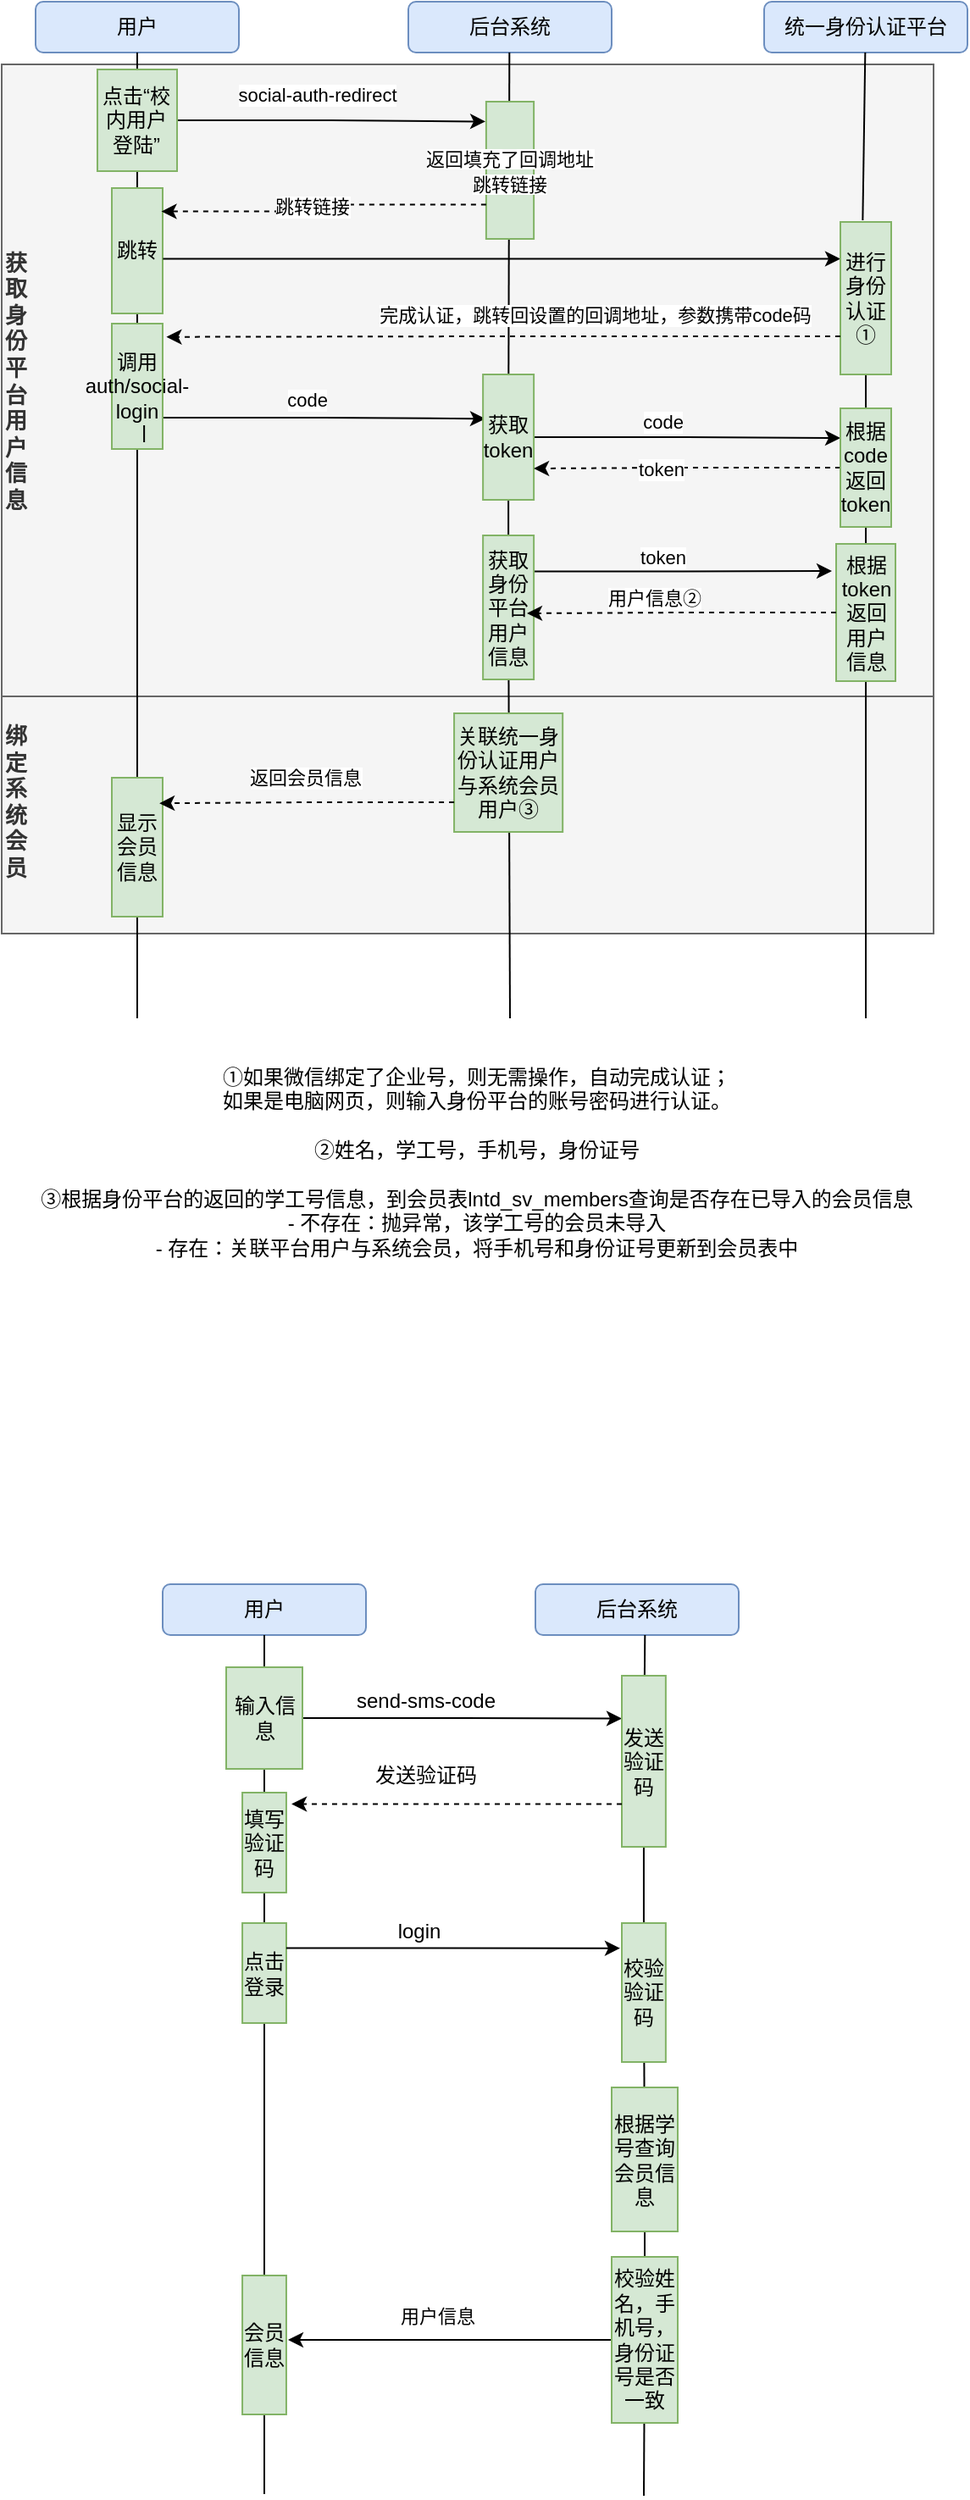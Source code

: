 <mxfile version="24.2.5" type="device">
  <diagram name="第 1 页" id="NzR42JxpOrKOyWGY1SGu">
    <mxGraphModel dx="989" dy="577" grid="0" gridSize="10" guides="1" tooltips="1" connect="1" arrows="1" fold="1" page="1" pageScale="1" pageWidth="827" pageHeight="1169" math="0" shadow="0">
      <root>
        <mxCell id="0" />
        <mxCell id="1" parent="0" />
        <mxCell id="AQFuf9OSTb0MlMAUStru-87" value="&lt;span style=&quot;font-size: 13px;&quot;&gt;&lt;b&gt;绑&lt;/b&gt;&lt;/span&gt;&lt;div&gt;&lt;span style=&quot;font-size: 13px;&quot;&gt;&lt;b&gt;定&lt;/b&gt;&lt;/span&gt;&lt;/div&gt;&lt;div&gt;&lt;span style=&quot;font-size: 13px;&quot;&gt;&lt;b&gt;系&lt;/b&gt;&lt;/span&gt;&lt;/div&gt;&lt;div&gt;&lt;span style=&quot;font-size: 13px;&quot;&gt;&lt;b&gt;统&lt;/b&gt;&lt;/span&gt;&lt;/div&gt;&lt;div&gt;&lt;span style=&quot;font-size: 13px;&quot;&gt;&lt;b&gt;会&lt;/b&gt;&lt;/span&gt;&lt;/div&gt;&lt;div&gt;&lt;span style=&quot;font-size: 13px;&quot;&gt;&lt;b&gt;员&lt;/b&gt;&lt;/span&gt;&lt;/div&gt;&lt;div&gt;&lt;div&gt;&lt;div style=&quot;font-size: 13px;&quot;&gt;&lt;span style=&quot;font-size: 13px;&quot;&gt;&lt;br style=&quot;font-size: 13px;&quot;&gt;&lt;/span&gt;&lt;/div&gt;&lt;/div&gt;&lt;/div&gt;" style="rounded=0;whiteSpace=wrap;html=1;verticalAlign=middle;align=left;fontSize=13;fillColor=#f5f5f5;strokeColor=#666666;fontColor=#333333;" vertex="1" parent="1">
          <mxGeometry x="80" y="680" width="550" height="140" as="geometry" />
        </mxCell>
        <mxCell id="AQFuf9OSTb0MlMAUStru-86" value="获&lt;div&gt;取&lt;/div&gt;&lt;div&gt;身&lt;/div&gt;&lt;div&gt;份&lt;/div&gt;&lt;div&gt;平&lt;/div&gt;&lt;div&gt;台&lt;/div&gt;&lt;div&gt;用&lt;/div&gt;&lt;div&gt;户&lt;/div&gt;&lt;div&gt;信&lt;/div&gt;&lt;div&gt;息&lt;/div&gt;" style="rounded=0;whiteSpace=wrap;html=1;fontSize=13;fontStyle=1;fillColor=#f5f5f5;strokeColor=#666666;fontColor=#333333;align=left;" vertex="1" parent="1">
          <mxGeometry x="80" y="307" width="550" height="373" as="geometry" />
        </mxCell>
        <mxCell id="AQFuf9OSTb0MlMAUStru-1" value="用户" style="rounded=1;whiteSpace=wrap;html=1;fillColor=#dae8fc;strokeColor=#6c8ebf;" vertex="1" parent="1">
          <mxGeometry x="100" y="270" width="120" height="30" as="geometry" />
        </mxCell>
        <mxCell id="AQFuf9OSTb0MlMAUStru-2" value="后台系统" style="rounded=1;whiteSpace=wrap;html=1;fillColor=#dae8fc;strokeColor=#6c8ebf;" vertex="1" parent="1">
          <mxGeometry x="320" y="270" width="120" height="30" as="geometry" />
        </mxCell>
        <mxCell id="AQFuf9OSTb0MlMAUStru-3" value="统一身份认证平台" style="rounded=1;whiteSpace=wrap;html=1;fillColor=#dae8fc;strokeColor=#6c8ebf;" vertex="1" parent="1">
          <mxGeometry x="530" y="270" width="120" height="30" as="geometry" />
        </mxCell>
        <mxCell id="AQFuf9OSTb0MlMAUStru-4" value="" style="endArrow=none;html=1;rounded=0;" edge="1" parent="1" source="AQFuf9OSTb0MlMAUStru-7">
          <mxGeometry width="50" height="50" relative="1" as="geometry">
            <mxPoint x="160" y="710" as="sourcePoint" />
            <mxPoint x="160" y="300" as="targetPoint" />
          </mxGeometry>
        </mxCell>
        <mxCell id="AQFuf9OSTb0MlMAUStru-5" value="" style="endArrow=none;html=1;rounded=0;" edge="1" parent="1" source="AQFuf9OSTb0MlMAUStru-54">
          <mxGeometry width="50" height="50" relative="1" as="geometry">
            <mxPoint x="380" y="710" as="sourcePoint" />
            <mxPoint x="379.66" y="300" as="targetPoint" />
          </mxGeometry>
        </mxCell>
        <mxCell id="AQFuf9OSTb0MlMAUStru-6" value="" style="endArrow=none;html=1;rounded=0;" edge="1" parent="1">
          <mxGeometry width="50" height="50" relative="1" as="geometry">
            <mxPoint x="588.18" y="399.0" as="sourcePoint" />
            <mxPoint x="589.66" y="300" as="targetPoint" />
          </mxGeometry>
        </mxCell>
        <mxCell id="AQFuf9OSTb0MlMAUStru-8" value="" style="endArrow=none;html=1;rounded=0;" edge="1" parent="1" source="AQFuf9OSTb0MlMAUStru-24" target="AQFuf9OSTb0MlMAUStru-7">
          <mxGeometry width="50" height="50" relative="1" as="geometry">
            <mxPoint x="160" y="710" as="sourcePoint" />
            <mxPoint x="160" y="300" as="targetPoint" />
          </mxGeometry>
        </mxCell>
        <mxCell id="AQFuf9OSTb0MlMAUStru-21" style="edgeStyle=orthogonalEdgeStyle;rounded=0;orthogonalLoop=1;jettySize=auto;html=1;entryX=-0.015;entryY=0.145;entryDx=0;entryDy=0;entryPerimeter=0;" edge="1" parent="1" source="AQFuf9OSTb0MlMAUStru-7" target="AQFuf9OSTb0MlMAUStru-16">
          <mxGeometry relative="1" as="geometry">
            <mxPoint x="340" y="345" as="targetPoint" />
          </mxGeometry>
        </mxCell>
        <mxCell id="AQFuf9OSTb0MlMAUStru-22" value="social-auth-redirect" style="edgeLabel;html=1;align=center;verticalAlign=middle;resizable=0;points=[];" vertex="1" connectable="0" parent="AQFuf9OSTb0MlMAUStru-21">
          <mxGeometry x="-0.325" y="2" relative="1" as="geometry">
            <mxPoint x="21" y="-13" as="offset" />
          </mxGeometry>
        </mxCell>
        <mxCell id="AQFuf9OSTb0MlMAUStru-7" value="点击“校内用户登陆”" style="rounded=0;whiteSpace=wrap;html=1;fillColor=#d5e8d4;strokeColor=#82b366;" vertex="1" parent="1">
          <mxGeometry x="136.49" y="310" width="47.02" height="60" as="geometry" />
        </mxCell>
        <mxCell id="AQFuf9OSTb0MlMAUStru-16" value="&lt;span style=&quot;font-size: 11px; text-wrap: nowrap; background-color: rgb(255, 255, 255);&quot;&gt;返回填充了回调地址&lt;/span&gt;&lt;br style=&quot;font-size: 11px; text-wrap: nowrap;&quot;&gt;&lt;span style=&quot;font-size: 11px; text-wrap: nowrap; background-color: rgb(255, 255, 255);&quot;&gt;跳转链接&lt;/span&gt;" style="rounded=0;whiteSpace=wrap;html=1;fillColor=#d5e8d4;strokeColor=#82b366;" vertex="1" parent="1">
          <mxGeometry x="365.94" y="329" width="28.12" height="81" as="geometry" />
        </mxCell>
        <mxCell id="AQFuf9OSTb0MlMAUStru-31" value="&lt;span style=&quot;text-wrap: wrap;&quot;&gt;①&lt;/span&gt;如果微信绑定了企业号，则无需操作，自动完成认证；&lt;br&gt;&lt;span style=&quot;background-color: initial;&quot;&gt;如果是电脑网页，则输入身份平台的账号密码进行认证。&lt;/span&gt;&lt;div&gt;&lt;br&gt;&lt;div&gt;②姓名，学工号，手机号，身份证号&lt;span style=&quot;background-color: initial;&quot;&gt;&lt;br&gt;&lt;/span&gt;&lt;/div&gt;&lt;/div&gt;&lt;div&gt;&lt;br&gt;&lt;/div&gt;&lt;div&gt;③根据身份平台的返回的学工号信息，到会员表lntd_sv_members查询是否存在已导入的会员信息&lt;br&gt;- 不存在：抛异常，该学工号的会员未导入&lt;/div&gt;&lt;div&gt;- 存在：关联平台用户与系统会员，将手机号和身份证号更新到会员表中&lt;/div&gt;" style="text;html=1;align=center;verticalAlign=middle;resizable=0;points=[];autosize=1;strokeColor=none;fillColor=none;" vertex="1" parent="1">
          <mxGeometry x="90.0" y="890" width="540" height="130" as="geometry" />
        </mxCell>
        <mxCell id="AQFuf9OSTb0MlMAUStru-37" value="" style="endArrow=none;html=1;rounded=0;entryX=0.5;entryY=1;entryDx=0;entryDy=0;" edge="1" parent="1" target="AQFuf9OSTb0MlMAUStru-44">
          <mxGeometry width="50" height="50" relative="1" as="geometry">
            <mxPoint x="590.0" y="520" as="sourcePoint" />
            <mxPoint x="587.87" y="490" as="targetPoint" />
          </mxGeometry>
        </mxCell>
        <mxCell id="AQFuf9OSTb0MlMAUStru-39" value="" style="endArrow=none;html=1;rounded=0;" edge="1" parent="1" source="AQFuf9OSTb0MlMAUStru-46" target="AQFuf9OSTb0MlMAUStru-24">
          <mxGeometry width="50" height="50" relative="1" as="geometry">
            <mxPoint x="160" y="710" as="sourcePoint" />
            <mxPoint x="160" y="370" as="targetPoint" />
          </mxGeometry>
        </mxCell>
        <mxCell id="AQFuf9OSTb0MlMAUStru-24" value="跳转" style="rounded=0;whiteSpace=wrap;html=1;fillColor=#d5e8d4;strokeColor=#82b366;" vertex="1" parent="1">
          <mxGeometry x="145" y="380" width="30" height="74" as="geometry" />
        </mxCell>
        <mxCell id="AQFuf9OSTb0MlMAUStru-40" style="edgeStyle=orthogonalEdgeStyle;rounded=0;orthogonalLoop=1;jettySize=auto;html=1;exitX=0;exitY=0.75;exitDx=0;exitDy=0;entryX=0.975;entryY=0.186;entryDx=0;entryDy=0;entryPerimeter=0;dashed=1;" edge="1" parent="1" source="AQFuf9OSTb0MlMAUStru-16" target="AQFuf9OSTb0MlMAUStru-24">
          <mxGeometry relative="1" as="geometry" />
        </mxCell>
        <mxCell id="AQFuf9OSTb0MlMAUStru-42" value="跳转链接" style="edgeLabel;html=1;align=center;verticalAlign=middle;resizable=0;points=[];" vertex="1" connectable="0" parent="AQFuf9OSTb0MlMAUStru-40">
          <mxGeometry x="0.18" y="1" relative="1" as="geometry">
            <mxPoint x="8" y="-4" as="offset" />
          </mxGeometry>
        </mxCell>
        <mxCell id="AQFuf9OSTb0MlMAUStru-41" style="edgeStyle=orthogonalEdgeStyle;rounded=0;orthogonalLoop=1;jettySize=auto;html=1;exitX=1.007;exitY=0.565;exitDx=0;exitDy=0;exitPerimeter=0;entryX=0;entryY=0.25;entryDx=0;entryDy=0;" edge="1" parent="1" source="AQFuf9OSTb0MlMAUStru-24">
          <mxGeometry relative="1" as="geometry">
            <mxPoint x="575.0" y="421.75" as="targetPoint" />
          </mxGeometry>
        </mxCell>
        <mxCell id="AQFuf9OSTb0MlMAUStru-44" value="进行身份认证①" style="rounded=0;whiteSpace=wrap;html=1;fillColor=#d5e8d4;strokeColor=#82b366;" vertex="1" parent="1">
          <mxGeometry x="575" y="400" width="30" height="90" as="geometry" />
        </mxCell>
        <mxCell id="AQFuf9OSTb0MlMAUStru-47" value="" style="endArrow=none;html=1;rounded=0;" edge="1" parent="1" source="AQFuf9OSTb0MlMAUStru-82" target="AQFuf9OSTb0MlMAUStru-46">
          <mxGeometry width="50" height="50" relative="1" as="geometry">
            <mxPoint x="160" y="840" as="sourcePoint" />
            <mxPoint x="160" y="454" as="targetPoint" />
          </mxGeometry>
        </mxCell>
        <mxCell id="AQFuf9OSTb0MlMAUStru-56" style="edgeStyle=orthogonalEdgeStyle;rounded=0;orthogonalLoop=1;jettySize=auto;html=1;exitX=1;exitY=0.75;exitDx=0;exitDy=0;entryX=0.047;entryY=0.353;entryDx=0;entryDy=0;entryPerimeter=0;" edge="1" parent="1" source="AQFuf9OSTb0MlMAUStru-46" target="AQFuf9OSTb0MlMAUStru-54">
          <mxGeometry relative="1" as="geometry">
            <mxPoint x="290" y="510" as="targetPoint" />
            <Array as="points">
              <mxPoint x="270" y="515" />
            </Array>
          </mxGeometry>
        </mxCell>
        <mxCell id="AQFuf9OSTb0MlMAUStru-63" value="code" style="edgeLabel;html=1;align=center;verticalAlign=middle;resizable=0;points=[];" vertex="1" connectable="0" parent="AQFuf9OSTb0MlMAUStru-56">
          <mxGeometry x="-0.291" relative="1" as="geometry">
            <mxPoint x="17" y="-11" as="offset" />
          </mxGeometry>
        </mxCell>
        <mxCell id="AQFuf9OSTb0MlMAUStru-46" value="调用auth/social-login" style="rounded=0;whiteSpace=wrap;html=1;fillColor=#d5e8d4;strokeColor=#82b366;" vertex="1" parent="1">
          <mxGeometry x="145" y="460" width="30" height="74" as="geometry" />
        </mxCell>
        <mxCell id="AQFuf9OSTb0MlMAUStru-50" style="edgeStyle=orthogonalEdgeStyle;rounded=0;orthogonalLoop=1;jettySize=auto;html=1;exitX=0;exitY=0.75;exitDx=0;exitDy=0;entryX=1.074;entryY=0.106;entryDx=0;entryDy=0;entryPerimeter=0;dashed=1;" edge="1" parent="1" source="AQFuf9OSTb0MlMAUStru-44" target="AQFuf9OSTb0MlMAUStru-46">
          <mxGeometry relative="1" as="geometry" />
        </mxCell>
        <mxCell id="AQFuf9OSTb0MlMAUStru-51" value="完成认证，跳转回设置的回调地址，参数携带code码" style="edgeLabel;html=1;align=center;verticalAlign=middle;resizable=0;points=[];" vertex="1" connectable="0" parent="AQFuf9OSTb0MlMAUStru-50">
          <mxGeometry x="-0.228" y="-2" relative="1" as="geometry">
            <mxPoint x="8" y="-11" as="offset" />
          </mxGeometry>
        </mxCell>
        <mxCell id="AQFuf9OSTb0MlMAUStru-55" value="" style="endArrow=none;html=1;rounded=0;" edge="1" parent="1" source="AQFuf9OSTb0MlMAUStru-68" target="AQFuf9OSTb0MlMAUStru-54">
          <mxGeometry width="50" height="50" relative="1" as="geometry">
            <mxPoint x="380" y="780" as="sourcePoint" />
            <mxPoint x="379.66" y="300" as="targetPoint" />
          </mxGeometry>
        </mxCell>
        <mxCell id="AQFuf9OSTb0MlMAUStru-66" style="edgeStyle=orthogonalEdgeStyle;rounded=0;orthogonalLoop=1;jettySize=auto;html=1;exitX=1;exitY=0.5;exitDx=0;exitDy=0;entryX=0;entryY=0.25;entryDx=0;entryDy=0;" edge="1" parent="1" source="AQFuf9OSTb0MlMAUStru-54" target="AQFuf9OSTb0MlMAUStru-65">
          <mxGeometry relative="1" as="geometry" />
        </mxCell>
        <mxCell id="AQFuf9OSTb0MlMAUStru-70" value="code" style="edgeLabel;html=1;align=center;verticalAlign=middle;resizable=0;points=[];" vertex="1" connectable="0" parent="AQFuf9OSTb0MlMAUStru-66">
          <mxGeometry x="-0.388" y="1" relative="1" as="geometry">
            <mxPoint x="20" y="-8" as="offset" />
          </mxGeometry>
        </mxCell>
        <mxCell id="AQFuf9OSTb0MlMAUStru-54" value="获取token" style="rounded=0;whiteSpace=wrap;html=1;fillColor=#d5e8d4;strokeColor=#82b366;" vertex="1" parent="1">
          <mxGeometry x="364.06" y="490" width="30" height="74" as="geometry" />
        </mxCell>
        <mxCell id="AQFuf9OSTb0MlMAUStru-62" value="" style="endArrow=none;html=1;rounded=0;entryX=0.5;entryY=1;entryDx=0;entryDy=0;" edge="1" parent="1" source="AQFuf9OSTb0MlMAUStru-73" target="AQFuf9OSTb0MlMAUStru-65">
          <mxGeometry width="50" height="50" relative="1" as="geometry">
            <mxPoint x="590" y="780" as="sourcePoint" />
            <mxPoint x="590.0" y="594" as="targetPoint" />
          </mxGeometry>
        </mxCell>
        <mxCell id="AQFuf9OSTb0MlMAUStru-67" style="edgeStyle=orthogonalEdgeStyle;rounded=0;orthogonalLoop=1;jettySize=auto;html=1;exitX=0;exitY=0.5;exitDx=0;exitDy=0;entryX=1;entryY=0.75;entryDx=0;entryDy=0;dashed=1;" edge="1" parent="1" source="AQFuf9OSTb0MlMAUStru-65" target="AQFuf9OSTb0MlMAUStru-54">
          <mxGeometry relative="1" as="geometry" />
        </mxCell>
        <mxCell id="AQFuf9OSTb0MlMAUStru-71" value="token" style="edgeLabel;html=1;align=center;verticalAlign=middle;resizable=0;points=[];" vertex="1" connectable="0" parent="AQFuf9OSTb0MlMAUStru-67">
          <mxGeometry x="0.175" relative="1" as="geometry">
            <mxPoint as="offset" />
          </mxGeometry>
        </mxCell>
        <mxCell id="AQFuf9OSTb0MlMAUStru-65" value="根据code返回token" style="rounded=0;whiteSpace=wrap;html=1;fillColor=#d5e8d4;strokeColor=#82b366;" vertex="1" parent="1">
          <mxGeometry x="575" y="510" width="30" height="70" as="geometry" />
        </mxCell>
        <mxCell id="AQFuf9OSTb0MlMAUStru-69" value="" style="endArrow=none;html=1;rounded=0;" edge="1" parent="1" target="AQFuf9OSTb0MlMAUStru-68">
          <mxGeometry width="50" height="50" relative="1" as="geometry">
            <mxPoint x="380" y="870" as="sourcePoint" />
            <mxPoint x="379" y="564" as="targetPoint" />
          </mxGeometry>
        </mxCell>
        <mxCell id="AQFuf9OSTb0MlMAUStru-72" style="edgeStyle=orthogonalEdgeStyle;rounded=0;orthogonalLoop=1;jettySize=auto;html=1;exitX=1;exitY=0.25;exitDx=0;exitDy=0;" edge="1" parent="1" source="AQFuf9OSTb0MlMAUStru-68">
          <mxGeometry relative="1" as="geometry">
            <mxPoint x="570" y="606" as="targetPoint" />
          </mxGeometry>
        </mxCell>
        <mxCell id="AQFuf9OSTb0MlMAUStru-114" value="token" style="edgeLabel;html=1;align=center;verticalAlign=middle;resizable=0;points=[];" vertex="1" connectable="0" parent="AQFuf9OSTb0MlMAUStru-72">
          <mxGeometry x="-0.069" y="1" relative="1" as="geometry">
            <mxPoint x="-6" y="-8" as="offset" />
          </mxGeometry>
        </mxCell>
        <mxCell id="AQFuf9OSTb0MlMAUStru-68" value="获取身份平台用户信息" style="rounded=0;whiteSpace=wrap;html=1;fillColor=#d5e8d4;strokeColor=#82b366;" vertex="1" parent="1">
          <mxGeometry x="364.06" y="585" width="30" height="85" as="geometry" />
        </mxCell>
        <mxCell id="AQFuf9OSTb0MlMAUStru-74" value="" style="endArrow=none;html=1;rounded=0;entryX=0.5;entryY=1;entryDx=0;entryDy=0;" edge="1" parent="1" target="AQFuf9OSTb0MlMAUStru-73">
          <mxGeometry width="50" height="50" relative="1" as="geometry">
            <mxPoint x="590" y="870" as="sourcePoint" />
            <mxPoint x="590" y="580" as="targetPoint" />
          </mxGeometry>
        </mxCell>
        <mxCell id="AQFuf9OSTb0MlMAUStru-73" value="根据token返回用户信息" style="rounded=0;whiteSpace=wrap;html=1;fillColor=#d5e8d4;strokeColor=#82b366;" vertex="1" parent="1">
          <mxGeometry x="572.5" y="590" width="35" height="81" as="geometry" />
        </mxCell>
        <mxCell id="AQFuf9OSTb0MlMAUStru-76" style="edgeStyle=orthogonalEdgeStyle;rounded=0;orthogonalLoop=1;jettySize=auto;html=1;dashed=1;entryX=0.865;entryY=0.541;entryDx=0;entryDy=0;entryPerimeter=0;" edge="1" parent="1" source="AQFuf9OSTb0MlMAUStru-73" target="AQFuf9OSTb0MlMAUStru-68">
          <mxGeometry relative="1" as="geometry">
            <mxPoint x="400" y="631" as="targetPoint" />
          </mxGeometry>
        </mxCell>
        <mxCell id="AQFuf9OSTb0MlMAUStru-78" value="用户信息②" style="edgeLabel;html=1;align=center;verticalAlign=middle;resizable=0;points=[];" vertex="1" connectable="0" parent="AQFuf9OSTb0MlMAUStru-76">
          <mxGeometry x="0.357" y="1" relative="1" as="geometry">
            <mxPoint x="16" y="-10" as="offset" />
          </mxGeometry>
        </mxCell>
        <mxCell id="AQFuf9OSTb0MlMAUStru-80" value="关联统一身份认证用户与系统会员用户③" style="rounded=0;whiteSpace=wrap;html=1;fillColor=#d5e8d4;strokeColor=#82b366;" vertex="1" parent="1">
          <mxGeometry x="347.03" y="690" width="64.06" height="70" as="geometry" />
        </mxCell>
        <mxCell id="AQFuf9OSTb0MlMAUStru-83" value="" style="endArrow=none;html=1;rounded=0;" edge="1" parent="1" target="AQFuf9OSTb0MlMAUStru-82">
          <mxGeometry width="50" height="50" relative="1" as="geometry">
            <mxPoint x="160" y="870" as="sourcePoint" />
            <mxPoint x="160" y="534" as="targetPoint" />
          </mxGeometry>
        </mxCell>
        <mxCell id="AQFuf9OSTb0MlMAUStru-82" value="显示会员信息" style="rounded=0;whiteSpace=wrap;html=1;fillColor=#d5e8d4;strokeColor=#82b366;" vertex="1" parent="1">
          <mxGeometry x="145" y="728" width="30" height="82" as="geometry" />
        </mxCell>
        <mxCell id="AQFuf9OSTb0MlMAUStru-84" style="edgeStyle=orthogonalEdgeStyle;rounded=0;orthogonalLoop=1;jettySize=auto;html=1;exitX=0;exitY=0.75;exitDx=0;exitDy=0;entryX=0.936;entryY=0.184;entryDx=0;entryDy=0;entryPerimeter=0;dashed=1;" edge="1" parent="1" source="AQFuf9OSTb0MlMAUStru-80" target="AQFuf9OSTb0MlMAUStru-82">
          <mxGeometry relative="1" as="geometry" />
        </mxCell>
        <mxCell id="AQFuf9OSTb0MlMAUStru-85" value="返回会员信息" style="edgeLabel;html=1;align=center;verticalAlign=middle;resizable=0;points=[];" vertex="1" connectable="0" parent="AQFuf9OSTb0MlMAUStru-84">
          <mxGeometry x="0.117" y="2" relative="1" as="geometry">
            <mxPoint x="9" y="-17" as="offset" />
          </mxGeometry>
        </mxCell>
        <mxCell id="AQFuf9OSTb0MlMAUStru-88" value="用户" style="rounded=1;whiteSpace=wrap;html=1;fillColor=#dae8fc;strokeColor=#6c8ebf;" vertex="1" parent="1">
          <mxGeometry x="175" y="1204" width="120" height="30" as="geometry" />
        </mxCell>
        <mxCell id="AQFuf9OSTb0MlMAUStru-89" value="后台系统" style="rounded=1;whiteSpace=wrap;html=1;fillColor=#dae8fc;strokeColor=#6c8ebf;" vertex="1" parent="1">
          <mxGeometry x="395" y="1204" width="120" height="30" as="geometry" />
        </mxCell>
        <mxCell id="AQFuf9OSTb0MlMAUStru-91" value="" style="endArrow=none;html=1;rounded=0;" edge="1" parent="1">
          <mxGeometry width="50" height="50" relative="1" as="geometry">
            <mxPoint x="164.06" y="530" as="sourcePoint" />
            <mxPoint x="164.06" y="520" as="targetPoint" />
          </mxGeometry>
        </mxCell>
        <mxCell id="AQFuf9OSTb0MlMAUStru-92" value="" style="endArrow=none;html=1;rounded=0;" edge="1" parent="1" source="AQFuf9OSTb0MlMAUStru-102">
          <mxGeometry width="50" height="50" relative="1" as="geometry">
            <mxPoint x="235" y="1574" as="sourcePoint" />
            <mxPoint x="235" y="1234" as="targetPoint" />
          </mxGeometry>
        </mxCell>
        <mxCell id="AQFuf9OSTb0MlMAUStru-93" value="" style="endArrow=none;html=1;rounded=0;" edge="1" parent="1" source="AQFuf9OSTb0MlMAUStru-96">
          <mxGeometry width="50" height="50" relative="1" as="geometry">
            <mxPoint x="460" y="1574" as="sourcePoint" />
            <mxPoint x="459.66" y="1234" as="targetPoint" />
          </mxGeometry>
        </mxCell>
        <mxCell id="AQFuf9OSTb0MlMAUStru-101" style="edgeStyle=orthogonalEdgeStyle;rounded=0;orthogonalLoop=1;jettySize=auto;html=1;entryX=0;entryY=0.25;entryDx=0;entryDy=0;" edge="1" parent="1" source="AQFuf9OSTb0MlMAUStru-95" target="AQFuf9OSTb0MlMAUStru-96">
          <mxGeometry relative="1" as="geometry" />
        </mxCell>
        <mxCell id="AQFuf9OSTb0MlMAUStru-95" value="输入信息" style="rounded=0;whiteSpace=wrap;html=1;fillColor=#d5e8d4;strokeColor=#82b366;" vertex="1" parent="1">
          <mxGeometry x="212.5" y="1253" width="45" height="60" as="geometry" />
        </mxCell>
        <mxCell id="AQFuf9OSTb0MlMAUStru-100" value="" style="endArrow=none;html=1;rounded=0;" edge="1" parent="1" source="AQFuf9OSTb0MlMAUStru-108" target="AQFuf9OSTb0MlMAUStru-96">
          <mxGeometry width="50" height="50" relative="1" as="geometry">
            <mxPoint x="460" y="1574" as="sourcePoint" />
            <mxPoint x="459.66" y="1234" as="targetPoint" />
          </mxGeometry>
        </mxCell>
        <mxCell id="AQFuf9OSTb0MlMAUStru-96" value="发送验证码" style="rounded=0;whiteSpace=wrap;html=1;fillColor=#d5e8d4;strokeColor=#82b366;" vertex="1" parent="1">
          <mxGeometry x="446" y="1258" width="25.94" height="101" as="geometry" />
        </mxCell>
        <mxCell id="AQFuf9OSTb0MlMAUStru-103" value="" style="endArrow=none;html=1;rounded=0;" edge="1" parent="1" source="AQFuf9OSTb0MlMAUStru-118" target="AQFuf9OSTb0MlMAUStru-102">
          <mxGeometry width="50" height="50" relative="1" as="geometry">
            <mxPoint x="235" y="1624" as="sourcePoint" />
            <mxPoint x="235" y="1234" as="targetPoint" />
          </mxGeometry>
        </mxCell>
        <mxCell id="AQFuf9OSTb0MlMAUStru-102" value="填写验证码" style="rounded=0;whiteSpace=wrap;html=1;fillColor=#d5e8d4;strokeColor=#82b366;" vertex="1" parent="1">
          <mxGeometry x="222.03" y="1327" width="25.94" height="59" as="geometry" />
        </mxCell>
        <mxCell id="AQFuf9OSTb0MlMAUStru-104" value="&lt;div data-docx-has-block-data=&quot;false&quot; data-lark-html-role=&quot;root&quot; data-page-id=&quot;VS8zdTGSBoKcqVxtS39cNMvMnrf&quot;&gt;&lt;div class=&quot;old-record-id-CuH5dumeUomcyLxsZYCcOXHNnre&quot;&gt;send-sms-code&lt;/div&gt;&lt;/div&gt;&lt;span class=&quot;lark-record-clipboard&quot; data-lark-record-format=&quot;docx/text&quot; data-lark-record-data=&quot;{&amp;quot;rootId&amp;quot;:&amp;quot;VS8zdTGSBoKcqVxtS39cNMvMnrf&amp;quot;,&amp;quot;text&amp;quot;:{&amp;quot;initialAttributedTexts&amp;quot;:{&amp;quot;text&amp;quot;:{&amp;quot;0&amp;quot;:&amp;quot;send-sms-code&amp;quot;},&amp;quot;attribs&amp;quot;:{&amp;quot;0&amp;quot;:&amp;quot;*0+d&amp;quot;}},&amp;quot;apool&amp;quot;:{&amp;quot;numToAttrib&amp;quot;:{&amp;quot;0&amp;quot;:[&amp;quot;author&amp;quot;,&amp;quot;7294858456832458780&amp;quot;]},&amp;quot;nextNum&amp;quot;:1}},&amp;quot;type&amp;quot;:&amp;quot;text&amp;quot;,&amp;quot;referenceRecordMap&amp;quot;:{},&amp;quot;extra&amp;quot;:{&amp;quot;channel&amp;quot;:&amp;quot;saas&amp;quot;,&amp;quot;pasteRandomId&amp;quot;:&amp;quot;d0ca45e8-1b01-477e-b3ff-c4cbae10194f&amp;quot;,&amp;quot;mention_page_title&amp;quot;:{},&amp;quot;external_mention_url&amp;quot;:{}},&amp;quot;isKeepQuoteContainer&amp;quot;:false,&amp;quot;isFromCode&amp;quot;:false,&amp;quot;selection&amp;quot;:[{&amp;quot;id&amp;quot;:101,&amp;quot;type&amp;quot;:&amp;quot;text&amp;quot;,&amp;quot;selection&amp;quot;:{&amp;quot;start&amp;quot;:30,&amp;quot;end&amp;quot;:43},&amp;quot;recordId&amp;quot;:&amp;quot;CuH5dumeUomcyLxsZYCcOXHNnre&amp;quot;}],&amp;quot;payloadMap&amp;quot;:{},&amp;quot;isCut&amp;quot;:false}&quot;&gt;&lt;/span&gt;" style="text;html=1;align=center;verticalAlign=middle;resizable=0;points=[];autosize=1;strokeColor=none;fillColor=none;" vertex="1" parent="1">
          <mxGeometry x="275" y="1258" width="110" height="30" as="geometry" />
        </mxCell>
        <mxCell id="AQFuf9OSTb0MlMAUStru-105" style="edgeStyle=orthogonalEdgeStyle;rounded=0;orthogonalLoop=1;jettySize=auto;html=1;exitX=0;exitY=0.75;exitDx=0;exitDy=0;entryX=1.119;entryY=0.114;entryDx=0;entryDy=0;entryPerimeter=0;dashed=1;" edge="1" parent="1" source="AQFuf9OSTb0MlMAUStru-96" target="AQFuf9OSTb0MlMAUStru-102">
          <mxGeometry relative="1" as="geometry" />
        </mxCell>
        <mxCell id="AQFuf9OSTb0MlMAUStru-106" value="发送验证码" style="text;html=1;align=center;verticalAlign=middle;resizable=0;points=[];autosize=1;strokeColor=none;fillColor=none;" vertex="1" parent="1">
          <mxGeometry x="290" y="1302" width="80" height="30" as="geometry" />
        </mxCell>
        <mxCell id="AQFuf9OSTb0MlMAUStru-107" value="点击登录" style="rounded=0;whiteSpace=wrap;html=1;fillColor=#d5e8d4;strokeColor=#82b366;" vertex="1" parent="1">
          <mxGeometry x="222.03" y="1404" width="25.94" height="59" as="geometry" />
        </mxCell>
        <mxCell id="AQFuf9OSTb0MlMAUStru-109" value="" style="endArrow=none;html=1;rounded=0;" edge="1" parent="1" source="AQFuf9OSTb0MlMAUStru-117" target="AQFuf9OSTb0MlMAUStru-108">
          <mxGeometry width="50" height="50" relative="1" as="geometry">
            <mxPoint x="459" y="1727" as="sourcePoint" />
            <mxPoint x="459" y="1359" as="targetPoint" />
          </mxGeometry>
        </mxCell>
        <mxCell id="AQFuf9OSTb0MlMAUStru-108" value="校验验证码" style="rounded=0;whiteSpace=wrap;html=1;fillColor=#d5e8d4;strokeColor=#82b366;" vertex="1" parent="1">
          <mxGeometry x="446" y="1404" width="25.94" height="82" as="geometry" />
        </mxCell>
        <mxCell id="AQFuf9OSTb0MlMAUStru-110" style="edgeStyle=orthogonalEdgeStyle;rounded=0;orthogonalLoop=1;jettySize=auto;html=1;exitX=1;exitY=0.25;exitDx=0;exitDy=0;entryX=-0.039;entryY=0.181;entryDx=0;entryDy=0;entryPerimeter=0;" edge="1" parent="1" source="AQFuf9OSTb0MlMAUStru-107" target="AQFuf9OSTb0MlMAUStru-108">
          <mxGeometry relative="1" as="geometry" />
        </mxCell>
        <mxCell id="AQFuf9OSTb0MlMAUStru-111" value="login" style="text;html=1;align=center;verticalAlign=middle;resizable=0;points=[];autosize=1;strokeColor=none;fillColor=none;" vertex="1" parent="1">
          <mxGeometry x="300.94" y="1394" width="50" height="30" as="geometry" />
        </mxCell>
        <mxCell id="AQFuf9OSTb0MlMAUStru-119" value="" style="endArrow=none;html=1;rounded=0;" edge="1" parent="1" target="AQFuf9OSTb0MlMAUStru-118">
          <mxGeometry width="50" height="50" relative="1" as="geometry">
            <mxPoint x="235" y="1741" as="sourcePoint" />
            <mxPoint x="235" y="1386" as="targetPoint" />
          </mxGeometry>
        </mxCell>
        <mxCell id="AQFuf9OSTb0MlMAUStru-118" value="会员信息" style="rounded=0;whiteSpace=wrap;html=1;fillColor=#d5e8d4;strokeColor=#82b366;" vertex="1" parent="1">
          <mxGeometry x="222.03" y="1612" width="25.94" height="82" as="geometry" />
        </mxCell>
        <mxCell id="AQFuf9OSTb0MlMAUStru-123" value="" style="endArrow=none;html=1;rounded=0;" edge="1" parent="1" source="AQFuf9OSTb0MlMAUStru-124" target="AQFuf9OSTb0MlMAUStru-117">
          <mxGeometry width="50" height="50" relative="1" as="geometry">
            <mxPoint x="459" y="1727" as="sourcePoint" />
            <mxPoint x="459" y="1486" as="targetPoint" />
          </mxGeometry>
        </mxCell>
        <mxCell id="AQFuf9OSTb0MlMAUStru-117" value="根据学号查询会员信息" style="rounded=0;whiteSpace=wrap;html=1;fillColor=#d5e8d4;strokeColor=#82b366;" vertex="1" parent="1">
          <mxGeometry x="440" y="1501" width="39" height="85" as="geometry" />
        </mxCell>
        <mxCell id="AQFuf9OSTb0MlMAUStru-125" value="" style="endArrow=none;html=1;rounded=0;" edge="1" parent="1" target="AQFuf9OSTb0MlMAUStru-124">
          <mxGeometry width="50" height="50" relative="1" as="geometry">
            <mxPoint x="459" y="1742" as="sourcePoint" />
            <mxPoint x="459" y="1589" as="targetPoint" />
          </mxGeometry>
        </mxCell>
        <mxCell id="AQFuf9OSTb0MlMAUStru-126" style="edgeStyle=orthogonalEdgeStyle;rounded=0;orthogonalLoop=1;jettySize=auto;html=1;" edge="1" parent="1" source="AQFuf9OSTb0MlMAUStru-124">
          <mxGeometry relative="1" as="geometry">
            <mxPoint x="249" y="1650" as="targetPoint" />
          </mxGeometry>
        </mxCell>
        <mxCell id="AQFuf9OSTb0MlMAUStru-127" value="用户信息" style="edgeLabel;html=1;align=center;verticalAlign=middle;resizable=0;points=[];" vertex="1" connectable="0" parent="AQFuf9OSTb0MlMAUStru-126">
          <mxGeometry x="0.159" relative="1" as="geometry">
            <mxPoint x="7" y="-15" as="offset" />
          </mxGeometry>
        </mxCell>
        <mxCell id="AQFuf9OSTb0MlMAUStru-124" value="校验姓名，手机号，身份证号是否一致" style="rounded=0;whiteSpace=wrap;html=1;fillColor=#d5e8d4;strokeColor=#82b366;" vertex="1" parent="1">
          <mxGeometry x="440" y="1601" width="39" height="98" as="geometry" />
        </mxCell>
      </root>
    </mxGraphModel>
  </diagram>
</mxfile>
